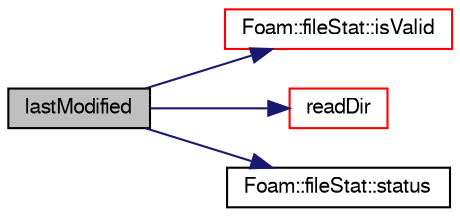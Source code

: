 digraph "lastModified"
{
  bgcolor="transparent";
  edge [fontname="FreeSans",fontsize="10",labelfontname="FreeSans",labelfontsize="10"];
  node [fontname="FreeSans",fontsize="10",shape=record];
  rankdir="LR";
  Node102984 [label="lastModified",height=0.2,width=0.4,color="black", fillcolor="grey75", style="filled", fontcolor="black"];
  Node102984 -> Node102985 [color="midnightblue",fontsize="10",style="solid",fontname="FreeSans"];
  Node102985 [label="Foam::fileStat::isValid",height=0.2,width=0.4,color="red",URL="$a28530.html#a5bc2a781be2586924afce4e4a4ea6697",tooltip="Did constructor fail. "];
  Node102984 -> Node102989 [color="midnightblue",fontsize="10",style="solid",fontname="FreeSans"];
  Node102989 [label="readDir",height=0.2,width=0.4,color="red",URL="$a21124.html#aca2d5f76614fa6c285dbc8b7e87ac7c4",tooltip="Read a directory and return the entries as a string list. "];
  Node102984 -> Node102987 [color="midnightblue",fontsize="10",style="solid",fontname="FreeSans"];
  Node102987 [label="Foam::fileStat::status",height=0.2,width=0.4,color="black",URL="$a28530.html#a0c849ea801dda682a89bd2f7152c89ea",tooltip="Raw status. "];
}
